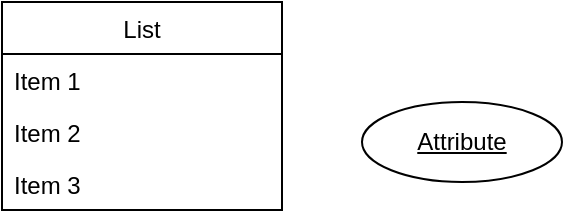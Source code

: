 <mxfile version="14.9.7" type="device"><diagram id="_Gri7eePpAvh6tsKeCfA" name="Page-1"><mxGraphModel dx="342" dy="623" grid="1" gridSize="10" guides="1" tooltips="1" connect="1" arrows="1" fold="1" page="1" pageScale="1" pageWidth="827" pageHeight="1169" math="0" shadow="0"><root><mxCell id="0"/><mxCell id="1" parent="0"/><mxCell id="TgPvVSq5kncqhMRUu3oW-1" value="List" style="swimlane;fontStyle=0;childLayout=stackLayout;horizontal=1;startSize=26;horizontalStack=0;resizeParent=1;resizeParentMax=0;resizeLast=0;collapsible=1;marginBottom=0;" vertex="1" parent="1"><mxGeometry x="40" y="40" width="140" height="104" as="geometry"/></mxCell><mxCell id="TgPvVSq5kncqhMRUu3oW-2" value="Item 1" style="text;strokeColor=none;fillColor=none;align=left;verticalAlign=top;spacingLeft=4;spacingRight=4;overflow=hidden;rotatable=0;points=[[0,0.5],[1,0.5]];portConstraint=eastwest;" vertex="1" parent="TgPvVSq5kncqhMRUu3oW-1"><mxGeometry y="26" width="140" height="26" as="geometry"/></mxCell><mxCell id="TgPvVSq5kncqhMRUu3oW-3" value="Item 2" style="text;strokeColor=none;fillColor=none;align=left;verticalAlign=top;spacingLeft=4;spacingRight=4;overflow=hidden;rotatable=0;points=[[0,0.5],[1,0.5]];portConstraint=eastwest;" vertex="1" parent="TgPvVSq5kncqhMRUu3oW-1"><mxGeometry y="52" width="140" height="26" as="geometry"/></mxCell><mxCell id="TgPvVSq5kncqhMRUu3oW-4" value="Item 3" style="text;strokeColor=none;fillColor=none;align=left;verticalAlign=top;spacingLeft=4;spacingRight=4;overflow=hidden;rotatable=0;points=[[0,0.5],[1,0.5]];portConstraint=eastwest;" vertex="1" parent="TgPvVSq5kncqhMRUu3oW-1"><mxGeometry y="78" width="140" height="26" as="geometry"/></mxCell><mxCell id="TgPvVSq5kncqhMRUu3oW-5" value="Attribute" style="ellipse;whiteSpace=wrap;html=1;align=center;fontStyle=4;" vertex="1" parent="1"><mxGeometry x="220" y="90" width="100" height="40" as="geometry"/></mxCell></root></mxGraphModel></diagram></mxfile>
